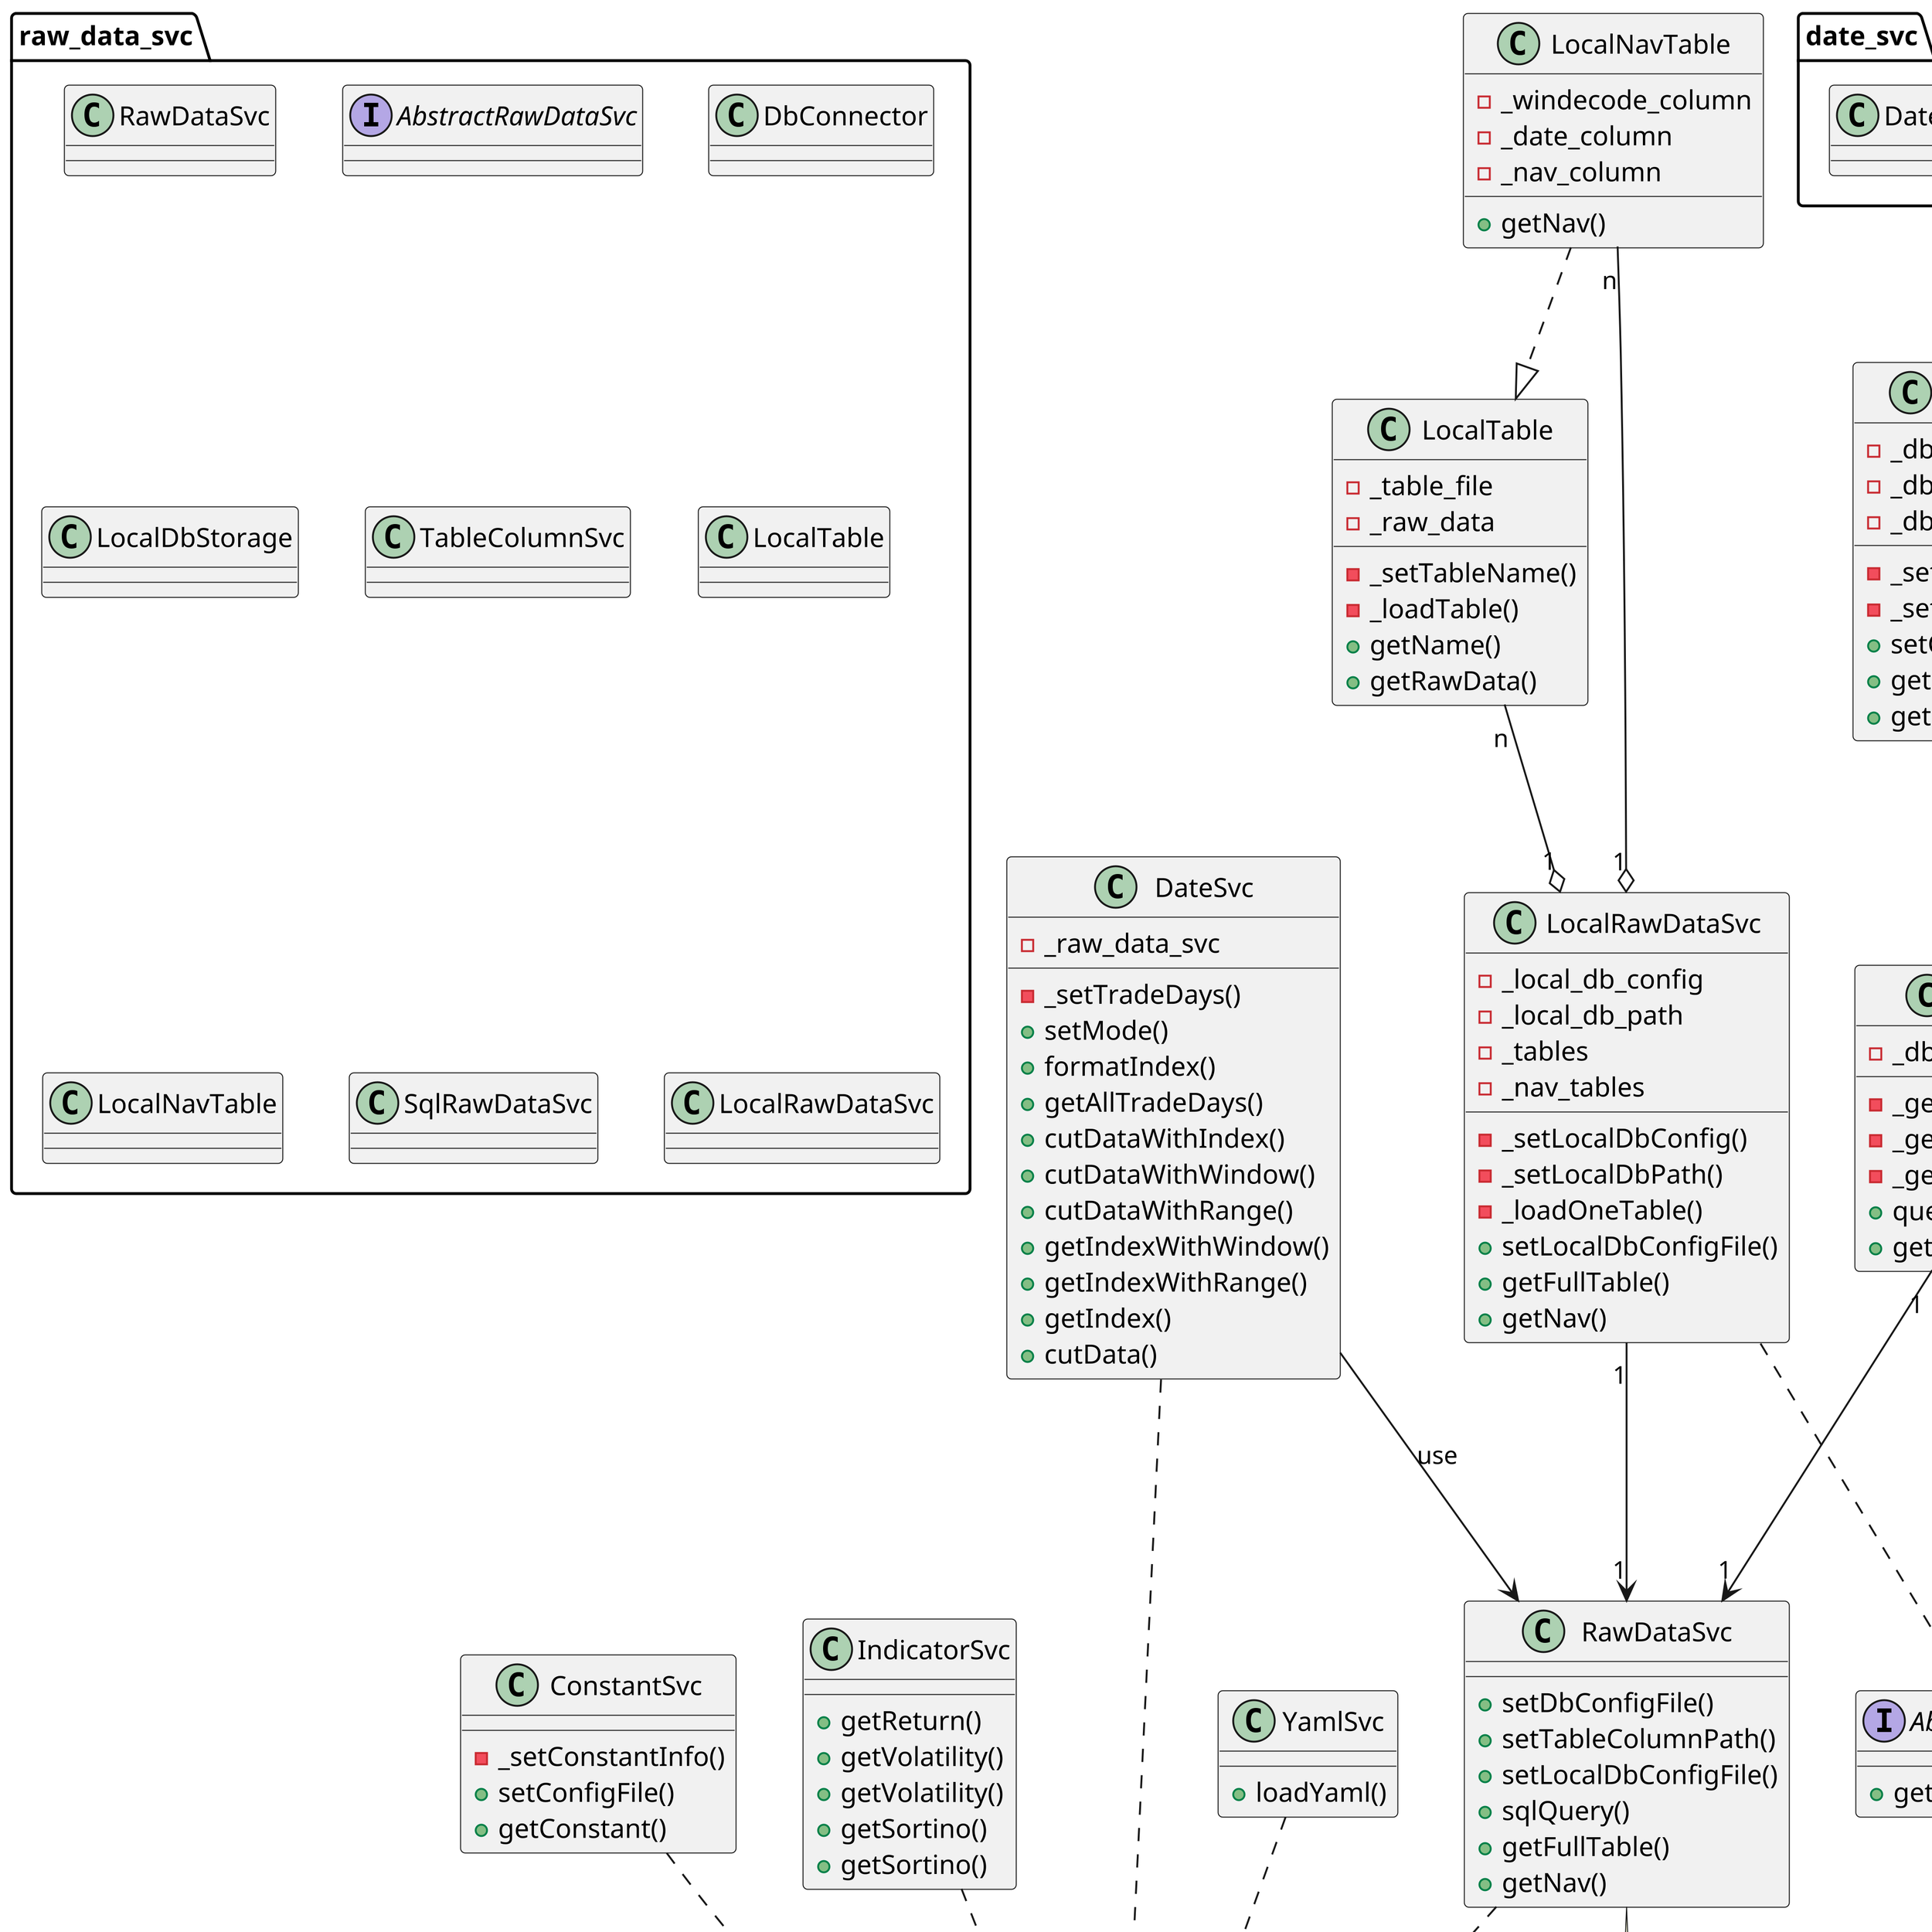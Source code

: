 @startuml
scale 8192*8192

' raw_data_svc

package raw_data_svc{
    class RawDataSvc
    interface AbstractRawDataSvc
    class DbConnector
    class LocalDbStorage
    class TableColumnSvc
    class LocalTable
    class LocalNavTable
    class SqlRawDataSvc
    class LocalRawDataSvc
}

class RawDataSvc{
    + setDbConfigFile()
    + setTableColumnPath()
    + setLocalDbConfigFile()
    + sqlQuery()
    + getFullTable()
    + getNav()
}
note bottom of RawDataSvc
    func sqlQuery: 
        return SqlRawDataSvc.query()

    func getFullTable:  
        if table saved to local:
            return LocalRawDataSvc.getFullTable()
        else:
            return SqlRawDataSvc.getFullTable()

    func getNav:
        return LocalRawDataSvc.getNav()
end note

interface AbstractRawDataSvc{
    + getFullTable()
}

class DbConnector{
    - _db_info_file
    - _db_info
    - _db_connection
    - _setDbInfo()
    - _setDbConnection()
    + setConfigFile()
    + getDbConnection()
    + getDbInfo()
}

class LocalDbStorage{
    - _local_db_file
    - _local_db_info
    - _local_db_path
    - _date
    - _setLocalDbInfo()
    - _checkLocalDbPath()
    - _setDate()
    - _saveLocalFile()
    - _saveOneTable()
    + save()
}

class TableColumnSvc{
    - _table_column_path
    - _table_column_dict
    - _setTableColumnDict()
    + setConfigFile()
    + getTableColumn()
}

class LocalTable{
    - _table_file
    - _raw_data
    - _setTableName()
    - _loadTable()
    + getName()
    + getRawData()
}

class LocalNavTable{
    - _windecode_column
    - _date_column
    - _nav_column
    + getNav()
}

class SqlRawDataSvc{
    - _db_connection
    - _getFullTableByYear()
    - _getTableDistinctYears()
    - _getTableRowNum()
    + query()
    + getFullTable()
}

class LocalRawDataSvc{
    - _local_db_config
    - _local_db_path
    - _tables
    - _nav_tables
    - _setLocalDbConfig()
    - _setLocalDbPath()
    - _loadOneTable()
    + setLocalDbConfigFile()
    + getFullTable()
    + getNav()
}



SqlRawDataSvc ..|> AbstractRawDataSvc
LocalRawDataSvc ..|> AbstractRawDataSvc
LocalNavTable ..|> LocalTable


SqlRawDataSvc "1" --> "1" RawDataSvc
LocalRawDataSvc "1" --> "1" RawDataSvc

LocalTable "n" --o "1" LocalRawDataSvc
LocalNavTable "n" --o "1" LocalRawDataSvc

DbConnector "1" --> "1" SqlRawDataSvc
TableColumnSvc "1" --> "1" SqlRawDataSvc

SqlRawDataSvc "1" --> "1" LocalDbStorage
TableColumnSvc "1" --> "1" LocalDbStorage


' date_svc
package date_svc{
    class DateSvc
}

class DateSvc{
    - _raw_data_svc
    - _setTradeDays()
    + setMode()
    + formatIndex()
    + getAllTradeDays()
    + cutDataWithIndex()
    + cutDataWithWindow()
    + cutDataWithRange()
    + getIndexWithWindow()
    + getIndexWithRange()
    + getIndex()
    + cutData()
}

' yaml_svc
package yaml_svc{
    class YamlSvc
}

class YamlSvc{
    + loadYaml()
}

'constant_svc
package constant_svc{
    class ConstantSvc
}

class ConstantSvc{
    - _setConstantInfo()
    + setConfigFile()
    + getConstant()
}

' indicator_svc
package indicator_svc{
    class IndicatorSvc
}

class IndicatorSvc{
    + getReturn()
    + getVolatility()
    + getVolatility()
    + getSortino()
    + getSortino()
}

class Singleton{

}


' relationship between packages
DateSvc --> RawDataSvc : use

RawDataSvc ..|> Singleton
DateSvc ..|> Singleton
YamlSvc ..|> Singleton
ConstantSvc ..|> Singleton
IndicatorSvc ..|> Singleton




@enduml